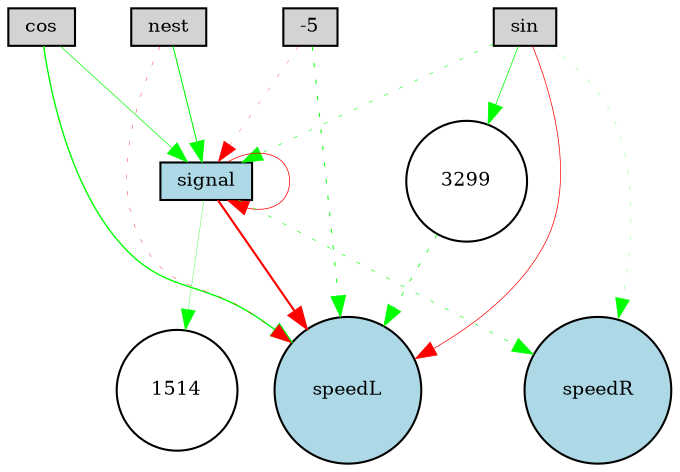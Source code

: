 digraph {
	node [fontsize=9 height=0.2 shape=circle width=0.2]
	cos [fillcolor=lightgray shape=box style=filled]
	sin [fillcolor=lightgray shape=box style=filled]
	nest [fillcolor=lightgray shape=box style=filled]
	signal [fillcolor=lightgray shape=box style=filled]
	-5 [fillcolor=lightgray shape=box style=filled]
	speedL [fillcolor=lightblue style=filled]
	speedR [fillcolor=lightblue style=filled]
	signal [fillcolor=lightblue style=filled]
	3299 [fillcolor=white style=filled]
	1514 [fillcolor=white style=filled]
	-5 -> speedL [color=green penwidth=0.4770726628216767 style=dotted]
	sin -> speedR [color=green penwidth=0.12197327243535976 style=dotted]
	sin -> signal [color=green penwidth=0.2771070635618196 style=dotted]
	cos -> speedL [color=green penwidth=0.6639280011722972 style=solid]
	3299 -> speedL [color=green penwidth=0.3997767997509778 style=dotted]
	signal -> 1514 [color=green penwidth=0.15713368716707854 style=solid]
	cos -> signal [color=green penwidth=0.3363918345270288 style=solid]
	sin -> 3299 [color=green penwidth=0.36968053706882986 style=solid]
	nest -> speedL [color=red penwidth=0.18880822186935448 style=dotted]
	signal -> signal [color=red penwidth=0.36334347845124315 style=solid]
	nest -> signal [color=green penwidth=0.5023102639505899 style=solid]
	signal -> speedL [color=red penwidth=1.0217844867050205 style=solid]
	signal -> speedR [color=green penwidth=0.2948105489269192 style=dotted]
	-5 -> signal [color=red penwidth=0.1299341184387367 style=dotted]
	sin -> speedL [color=red penwidth=0.34614531354188005 style=solid]
}
